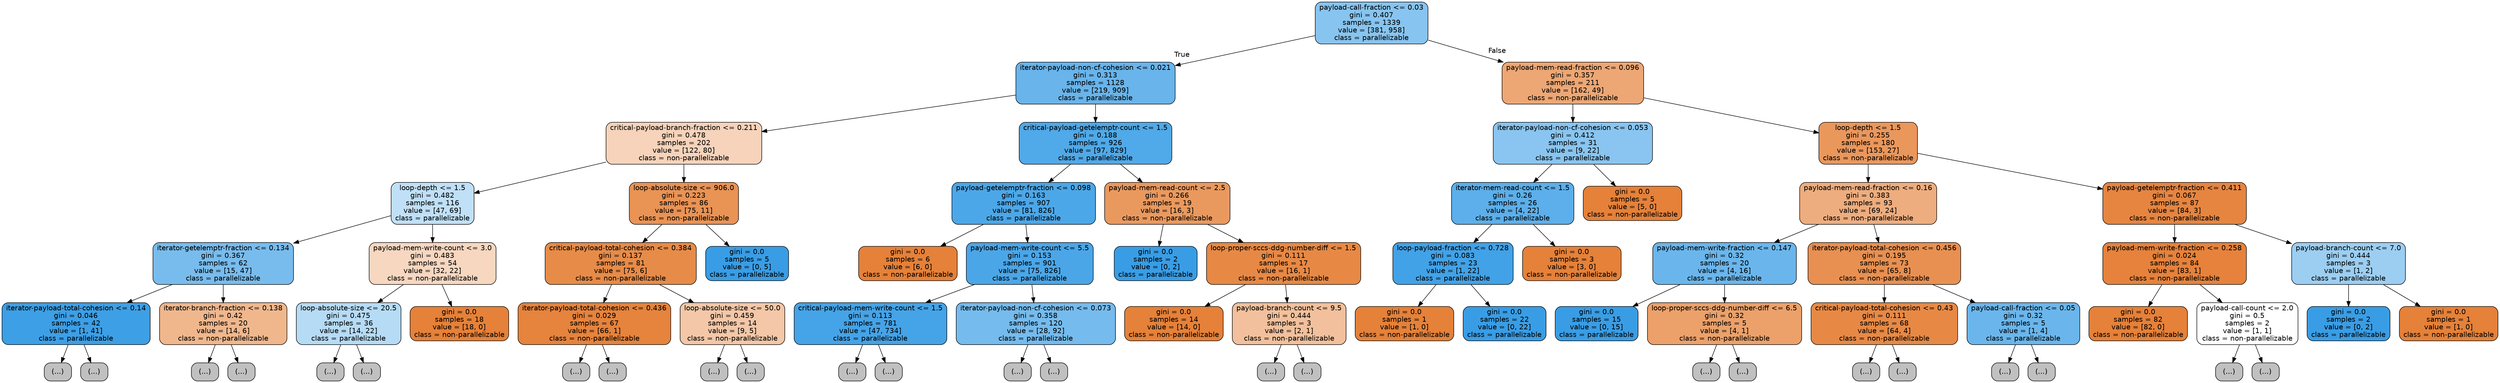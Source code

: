 digraph Tree {
node [shape=box, style="filled, rounded", color="black", fontname=helvetica] ;
edge [fontname=helvetica] ;
0 [label="payload-call-fraction <= 0.03\ngini = 0.407\nsamples = 1339\nvalue = [381, 958]\nclass = parallelizable", fillcolor="#399de59a"] ;
1 [label="iterator-payload-non-cf-cohesion <= 0.021\ngini = 0.313\nsamples = 1128\nvalue = [219, 909]\nclass = parallelizable", fillcolor="#399de5c2"] ;
0 -> 1 [labeldistance=2.5, labelangle=45, headlabel="True"] ;
2 [label="critical-payload-branch-fraction <= 0.211\ngini = 0.478\nsamples = 202\nvalue = [122, 80]\nclass = non-parallelizable", fillcolor="#e5813958"] ;
1 -> 2 ;
3 [label="loop-depth <= 1.5\ngini = 0.482\nsamples = 116\nvalue = [47, 69]\nclass = parallelizable", fillcolor="#399de551"] ;
2 -> 3 ;
4 [label="iterator-getelemptr-fraction <= 0.134\ngini = 0.367\nsamples = 62\nvalue = [15, 47]\nclass = parallelizable", fillcolor="#399de5ae"] ;
3 -> 4 ;
5 [label="iterator-payload-total-cohesion <= 0.14\ngini = 0.046\nsamples = 42\nvalue = [1, 41]\nclass = parallelizable", fillcolor="#399de5f9"] ;
4 -> 5 ;
6 [label="(...)", fillcolor="#C0C0C0"] ;
5 -> 6 ;
7 [label="(...)", fillcolor="#C0C0C0"] ;
5 -> 7 ;
8 [label="iterator-branch-fraction <= 0.138\ngini = 0.42\nsamples = 20\nvalue = [14, 6]\nclass = non-parallelizable", fillcolor="#e5813992"] ;
4 -> 8 ;
9 [label="(...)", fillcolor="#C0C0C0"] ;
8 -> 9 ;
16 [label="(...)", fillcolor="#C0C0C0"] ;
8 -> 16 ;
17 [label="payload-mem-write-count <= 3.0\ngini = 0.483\nsamples = 54\nvalue = [32, 22]\nclass = non-parallelizable", fillcolor="#e5813950"] ;
3 -> 17 ;
18 [label="loop-absolute-size <= 20.5\ngini = 0.475\nsamples = 36\nvalue = [14, 22]\nclass = parallelizable", fillcolor="#399de55d"] ;
17 -> 18 ;
19 [label="(...)", fillcolor="#C0C0C0"] ;
18 -> 19 ;
20 [label="(...)", fillcolor="#C0C0C0"] ;
18 -> 20 ;
33 [label="gini = 0.0\nsamples = 18\nvalue = [18, 0]\nclass = non-parallelizable", fillcolor="#e58139ff"] ;
17 -> 33 ;
34 [label="loop-absolute-size <= 906.0\ngini = 0.223\nsamples = 86\nvalue = [75, 11]\nclass = non-parallelizable", fillcolor="#e58139da"] ;
2 -> 34 ;
35 [label="critical-payload-total-cohesion <= 0.384\ngini = 0.137\nsamples = 81\nvalue = [75, 6]\nclass = non-parallelizable", fillcolor="#e58139eb"] ;
34 -> 35 ;
36 [label="iterator-payload-total-cohesion <= 0.436\ngini = 0.029\nsamples = 67\nvalue = [66, 1]\nclass = non-parallelizable", fillcolor="#e58139fb"] ;
35 -> 36 ;
37 [label="(...)", fillcolor="#C0C0C0"] ;
36 -> 37 ;
38 [label="(...)", fillcolor="#C0C0C0"] ;
36 -> 38 ;
39 [label="loop-absolute-size <= 50.0\ngini = 0.459\nsamples = 14\nvalue = [9, 5]\nclass = non-parallelizable", fillcolor="#e5813971"] ;
35 -> 39 ;
40 [label="(...)", fillcolor="#C0C0C0"] ;
39 -> 40 ;
45 [label="(...)", fillcolor="#C0C0C0"] ;
39 -> 45 ;
48 [label="gini = 0.0\nsamples = 5\nvalue = [0, 5]\nclass = parallelizable", fillcolor="#399de5ff"] ;
34 -> 48 ;
49 [label="critical-payload-getelemptr-count <= 1.5\ngini = 0.188\nsamples = 926\nvalue = [97, 829]\nclass = parallelizable", fillcolor="#399de5e1"] ;
1 -> 49 ;
50 [label="payload-getelemptr-fraction <= 0.098\ngini = 0.163\nsamples = 907\nvalue = [81, 826]\nclass = parallelizable", fillcolor="#399de5e6"] ;
49 -> 50 ;
51 [label="gini = 0.0\nsamples = 6\nvalue = [6, 0]\nclass = non-parallelizable", fillcolor="#e58139ff"] ;
50 -> 51 ;
52 [label="payload-mem-write-count <= 5.5\ngini = 0.153\nsamples = 901\nvalue = [75, 826]\nclass = parallelizable", fillcolor="#399de5e8"] ;
50 -> 52 ;
53 [label="critical-payload-mem-write-count <= 1.5\ngini = 0.113\nsamples = 781\nvalue = [47, 734]\nclass = parallelizable", fillcolor="#399de5ef"] ;
52 -> 53 ;
54 [label="(...)", fillcolor="#C0C0C0"] ;
53 -> 54 ;
143 [label="(...)", fillcolor="#C0C0C0"] ;
53 -> 143 ;
148 [label="iterator-payload-non-cf-cohesion <= 0.073\ngini = 0.358\nsamples = 120\nvalue = [28, 92]\nclass = parallelizable", fillcolor="#399de5b1"] ;
52 -> 148 ;
149 [label="(...)", fillcolor="#C0C0C0"] ;
148 -> 149 ;
180 [label="(...)", fillcolor="#C0C0C0"] ;
148 -> 180 ;
181 [label="payload-mem-read-count <= 2.5\ngini = 0.266\nsamples = 19\nvalue = [16, 3]\nclass = non-parallelizable", fillcolor="#e58139cf"] ;
49 -> 181 ;
182 [label="gini = 0.0\nsamples = 2\nvalue = [0, 2]\nclass = parallelizable", fillcolor="#399de5ff"] ;
181 -> 182 ;
183 [label="loop-proper-sccs-ddg-number-diff <= 1.5\ngini = 0.111\nsamples = 17\nvalue = [16, 1]\nclass = non-parallelizable", fillcolor="#e58139ef"] ;
181 -> 183 ;
184 [label="gini = 0.0\nsamples = 14\nvalue = [14, 0]\nclass = non-parallelizable", fillcolor="#e58139ff"] ;
183 -> 184 ;
185 [label="payload-branch-count <= 9.5\ngini = 0.444\nsamples = 3\nvalue = [2, 1]\nclass = non-parallelizable", fillcolor="#e581397f"] ;
183 -> 185 ;
186 [label="(...)", fillcolor="#C0C0C0"] ;
185 -> 186 ;
187 [label="(...)", fillcolor="#C0C0C0"] ;
185 -> 187 ;
188 [label="payload-mem-read-fraction <= 0.096\ngini = 0.357\nsamples = 211\nvalue = [162, 49]\nclass = non-parallelizable", fillcolor="#e58139b2"] ;
0 -> 188 [labeldistance=2.5, labelangle=-45, headlabel="False"] ;
189 [label="iterator-payload-non-cf-cohesion <= 0.053\ngini = 0.412\nsamples = 31\nvalue = [9, 22]\nclass = parallelizable", fillcolor="#399de597"] ;
188 -> 189 ;
190 [label="iterator-mem-read-count <= 1.5\ngini = 0.26\nsamples = 26\nvalue = [4, 22]\nclass = parallelizable", fillcolor="#399de5d1"] ;
189 -> 190 ;
191 [label="loop-payload-fraction <= 0.728\ngini = 0.083\nsamples = 23\nvalue = [1, 22]\nclass = parallelizable", fillcolor="#399de5f3"] ;
190 -> 191 ;
192 [label="gini = 0.0\nsamples = 1\nvalue = [1, 0]\nclass = non-parallelizable", fillcolor="#e58139ff"] ;
191 -> 192 ;
193 [label="gini = 0.0\nsamples = 22\nvalue = [0, 22]\nclass = parallelizable", fillcolor="#399de5ff"] ;
191 -> 193 ;
194 [label="gini = 0.0\nsamples = 3\nvalue = [3, 0]\nclass = non-parallelizable", fillcolor="#e58139ff"] ;
190 -> 194 ;
195 [label="gini = 0.0\nsamples = 5\nvalue = [5, 0]\nclass = non-parallelizable", fillcolor="#e58139ff"] ;
189 -> 195 ;
196 [label="loop-depth <= 1.5\ngini = 0.255\nsamples = 180\nvalue = [153, 27]\nclass = non-parallelizable", fillcolor="#e58139d2"] ;
188 -> 196 ;
197 [label="payload-mem-read-fraction <= 0.16\ngini = 0.383\nsamples = 93\nvalue = [69, 24]\nclass = non-parallelizable", fillcolor="#e58139a6"] ;
196 -> 197 ;
198 [label="payload-mem-write-fraction <= 0.147\ngini = 0.32\nsamples = 20\nvalue = [4, 16]\nclass = parallelizable", fillcolor="#399de5bf"] ;
197 -> 198 ;
199 [label="gini = 0.0\nsamples = 15\nvalue = [0, 15]\nclass = parallelizable", fillcolor="#399de5ff"] ;
198 -> 199 ;
200 [label="loop-proper-sccs-ddg-number-diff <= 6.5\ngini = 0.32\nsamples = 5\nvalue = [4, 1]\nclass = non-parallelizable", fillcolor="#e58139bf"] ;
198 -> 200 ;
201 [label="(...)", fillcolor="#C0C0C0"] ;
200 -> 201 ;
202 [label="(...)", fillcolor="#C0C0C0"] ;
200 -> 202 ;
203 [label="iterator-payload-total-cohesion <= 0.456\ngini = 0.195\nsamples = 73\nvalue = [65, 8]\nclass = non-parallelizable", fillcolor="#e58139e0"] ;
197 -> 203 ;
204 [label="critical-payload-total-cohesion <= 0.43\ngini = 0.111\nsamples = 68\nvalue = [64, 4]\nclass = non-parallelizable", fillcolor="#e58139ef"] ;
203 -> 204 ;
205 [label="(...)", fillcolor="#C0C0C0"] ;
204 -> 205 ;
216 [label="(...)", fillcolor="#C0C0C0"] ;
204 -> 216 ;
217 [label="payload-call-fraction <= 0.05\ngini = 0.32\nsamples = 5\nvalue = [1, 4]\nclass = parallelizable", fillcolor="#399de5bf"] ;
203 -> 217 ;
218 [label="(...)", fillcolor="#C0C0C0"] ;
217 -> 218 ;
219 [label="(...)", fillcolor="#C0C0C0"] ;
217 -> 219 ;
220 [label="payload-getelemptr-fraction <= 0.411\ngini = 0.067\nsamples = 87\nvalue = [84, 3]\nclass = non-parallelizable", fillcolor="#e58139f6"] ;
196 -> 220 ;
221 [label="payload-mem-write-fraction <= 0.258\ngini = 0.024\nsamples = 84\nvalue = [83, 1]\nclass = non-parallelizable", fillcolor="#e58139fc"] ;
220 -> 221 ;
222 [label="gini = 0.0\nsamples = 82\nvalue = [82, 0]\nclass = non-parallelizable", fillcolor="#e58139ff"] ;
221 -> 222 ;
223 [label="payload-call-count <= 2.0\ngini = 0.5\nsamples = 2\nvalue = [1, 1]\nclass = non-parallelizable", fillcolor="#e5813900"] ;
221 -> 223 ;
224 [label="(...)", fillcolor="#C0C0C0"] ;
223 -> 224 ;
225 [label="(...)", fillcolor="#C0C0C0"] ;
223 -> 225 ;
226 [label="payload-branch-count <= 7.0\ngini = 0.444\nsamples = 3\nvalue = [1, 2]\nclass = parallelizable", fillcolor="#399de57f"] ;
220 -> 226 ;
227 [label="gini = 0.0\nsamples = 2\nvalue = [0, 2]\nclass = parallelizable", fillcolor="#399de5ff"] ;
226 -> 227 ;
228 [label="gini = 0.0\nsamples = 1\nvalue = [1, 0]\nclass = non-parallelizable", fillcolor="#e58139ff"] ;
226 -> 228 ;
}